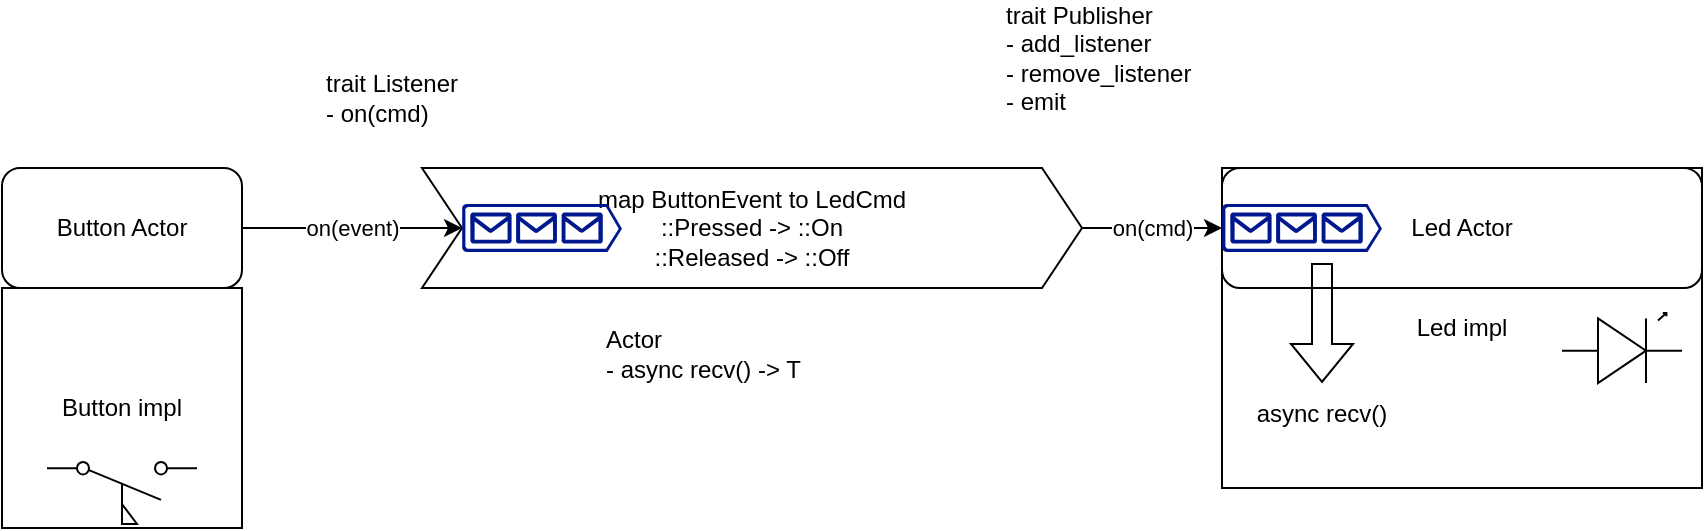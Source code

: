 <mxfile version="22.1.3" type="github">
  <diagram name="Page-1" id="AB2-RqPan7s7Oi3b3zdZ">
    <mxGraphModel dx="1087" dy="860" grid="1" gridSize="10" guides="1" tooltips="1" connect="1" arrows="1" fold="1" page="1" pageScale="1" pageWidth="850" pageHeight="1100" math="0" shadow="0">
      <root>
        <mxCell id="0" />
        <mxCell id="1" parent="0" />
        <mxCell id="lnrG6g8sfzoV3Xq925rh-5" value="Led impl" style="rounded=0;whiteSpace=wrap;html=1;" vertex="1" parent="1">
          <mxGeometry x="690" y="380" width="240" height="160" as="geometry" />
        </mxCell>
        <mxCell id="lnrG6g8sfzoV3Xq925rh-9" value="on(event)" style="edgeStyle=orthogonalEdgeStyle;rounded=0;orthogonalLoop=1;jettySize=auto;html=1;exitX=1;exitY=0.5;exitDx=0;exitDy=0;entryX=0;entryY=0.5;entryDx=0;entryDy=0;entryPerimeter=0;" edge="1" parent="1" source="lnrG6g8sfzoV3Xq925rh-1" target="lnrG6g8sfzoV3Xq925rh-8">
          <mxGeometry relative="1" as="geometry">
            <mxPoint x="240" y="540" as="targetPoint" />
          </mxGeometry>
        </mxCell>
        <mxCell id="lnrG6g8sfzoV3Xq925rh-1" value="Button Actor" style="rounded=1;whiteSpace=wrap;html=1;" vertex="1" parent="1">
          <mxGeometry x="80" y="380" width="120" height="60" as="geometry" />
        </mxCell>
        <mxCell id="lnrG6g8sfzoV3Xq925rh-2" value="Led Actor" style="rounded=1;whiteSpace=wrap;html=1;" vertex="1" parent="1">
          <mxGeometry x="690" y="380" width="240" height="60" as="geometry" />
        </mxCell>
        <mxCell id="lnrG6g8sfzoV3Xq925rh-3" value="map ButtonEvent to LedCmd&lt;br&gt;::Pressed -&amp;gt; ::On&lt;br&gt;::Released -&amp;gt; ::Off" style="shape=step;perimeter=stepPerimeter;whiteSpace=wrap;html=1;fixedSize=1;" vertex="1" parent="1">
          <mxGeometry x="290" y="380" width="330" height="60" as="geometry" />
        </mxCell>
        <mxCell id="lnrG6g8sfzoV3Xq925rh-4" value="Button impl" style="rounded=0;whiteSpace=wrap;html=1;" vertex="1" parent="1">
          <mxGeometry x="80" y="440" width="120" height="120" as="geometry" />
        </mxCell>
        <mxCell id="lnrG6g8sfzoV3Xq925rh-8" value="" style="sketch=0;aspect=fixed;pointerEvents=1;shadow=0;dashed=0;html=1;strokeColor=none;labelPosition=center;verticalLabelPosition=bottom;verticalAlign=top;align=center;fillColor=#00188D;shape=mxgraph.azure.queue_generic" vertex="1" parent="1">
          <mxGeometry x="310" y="398" width="80" height="24" as="geometry" />
        </mxCell>
        <mxCell id="lnrG6g8sfzoV3Xq925rh-10" value="" style="sketch=0;aspect=fixed;pointerEvents=1;shadow=0;dashed=0;html=1;strokeColor=none;labelPosition=center;verticalLabelPosition=bottom;verticalAlign=top;align=center;fillColor=#00188D;shape=mxgraph.azure.queue_generic" vertex="1" parent="1">
          <mxGeometry x="690" y="398" width="80" height="24" as="geometry" />
        </mxCell>
        <mxCell id="lnrG6g8sfzoV3Xq925rh-12" value="" style="verticalLabelPosition=bottom;shadow=0;dashed=0;align=center;html=1;verticalAlign=top;shape=mxgraph.electrical.opto_electronics.led_1;pointerEvents=1;" vertex="1" parent="1">
          <mxGeometry x="860" y="452.5" width="60" height="35" as="geometry" />
        </mxCell>
        <mxCell id="lnrG6g8sfzoV3Xq925rh-13" value="on(cmd)" style="edgeStyle=orthogonalEdgeStyle;rounded=0;orthogonalLoop=1;jettySize=auto;html=1;exitX=1;exitY=0.5;exitDx=0;exitDy=0;entryX=0;entryY=0.5;entryDx=0;entryDy=0;entryPerimeter=0;" edge="1" parent="1" source="lnrG6g8sfzoV3Xq925rh-3" target="lnrG6g8sfzoV3Xq925rh-10">
          <mxGeometry relative="1" as="geometry" />
        </mxCell>
        <mxCell id="lnrG6g8sfzoV3Xq925rh-14" value="" style="html=1;shape=mxgraph.electrical.electro-mechanical.flowActuatedSwitch;aspect=fixed;elSwitchState=off;" vertex="1" parent="1">
          <mxGeometry x="102.5" y="527" width="75" height="31" as="geometry" />
        </mxCell>
        <mxCell id="lnrG6g8sfzoV3Xq925rh-15" value="" style="shape=flexArrow;endArrow=classic;html=1;rounded=0;" edge="1" parent="1">
          <mxGeometry width="50" height="50" relative="1" as="geometry">
            <mxPoint x="740" y="427.5" as="sourcePoint" />
            <mxPoint x="740" y="487.5" as="targetPoint" />
          </mxGeometry>
        </mxCell>
        <mxCell id="lnrG6g8sfzoV3Xq925rh-16" value="async recv()" style="text;html=1;strokeColor=none;fillColor=none;align=center;verticalAlign=middle;whiteSpace=wrap;rounded=0;" vertex="1" parent="1">
          <mxGeometry x="690" y="487.5" width="100" height="30" as="geometry" />
        </mxCell>
        <mxCell id="lnrG6g8sfzoV3Xq925rh-17" value="trait Listener&lt;br&gt;&lt;div style=&quot;text-align: left;&quot;&gt;&lt;span style=&quot;background-color: initial;&quot;&gt;- on(cmd)&lt;/span&gt;&lt;/div&gt;" style="text;html=1;strokeColor=none;fillColor=none;align=center;verticalAlign=middle;whiteSpace=wrap;rounded=0;" vertex="1" parent="1">
          <mxGeometry x="230" y="330" width="90" height="30" as="geometry" />
        </mxCell>
        <mxCell id="lnrG6g8sfzoV3Xq925rh-18" value="trait Publisher&lt;br&gt;- add_listener&lt;br&gt;- remove_listener&lt;br&gt;- emit" style="text;html=1;strokeColor=none;fillColor=none;align=left;verticalAlign=middle;whiteSpace=wrap;rounded=0;" vertex="1" parent="1">
          <mxGeometry x="580" y="310" width="160" height="30" as="geometry" />
        </mxCell>
        <mxCell id="lnrG6g8sfzoV3Xq925rh-19" value="Actor&lt;br&gt;- async recv() -&amp;gt; T" style="text;html=1;strokeColor=none;fillColor=none;align=left;verticalAlign=middle;whiteSpace=wrap;rounded=0;" vertex="1" parent="1">
          <mxGeometry x="380" y="457.5" width="130" height="30" as="geometry" />
        </mxCell>
      </root>
    </mxGraphModel>
  </diagram>
</mxfile>
